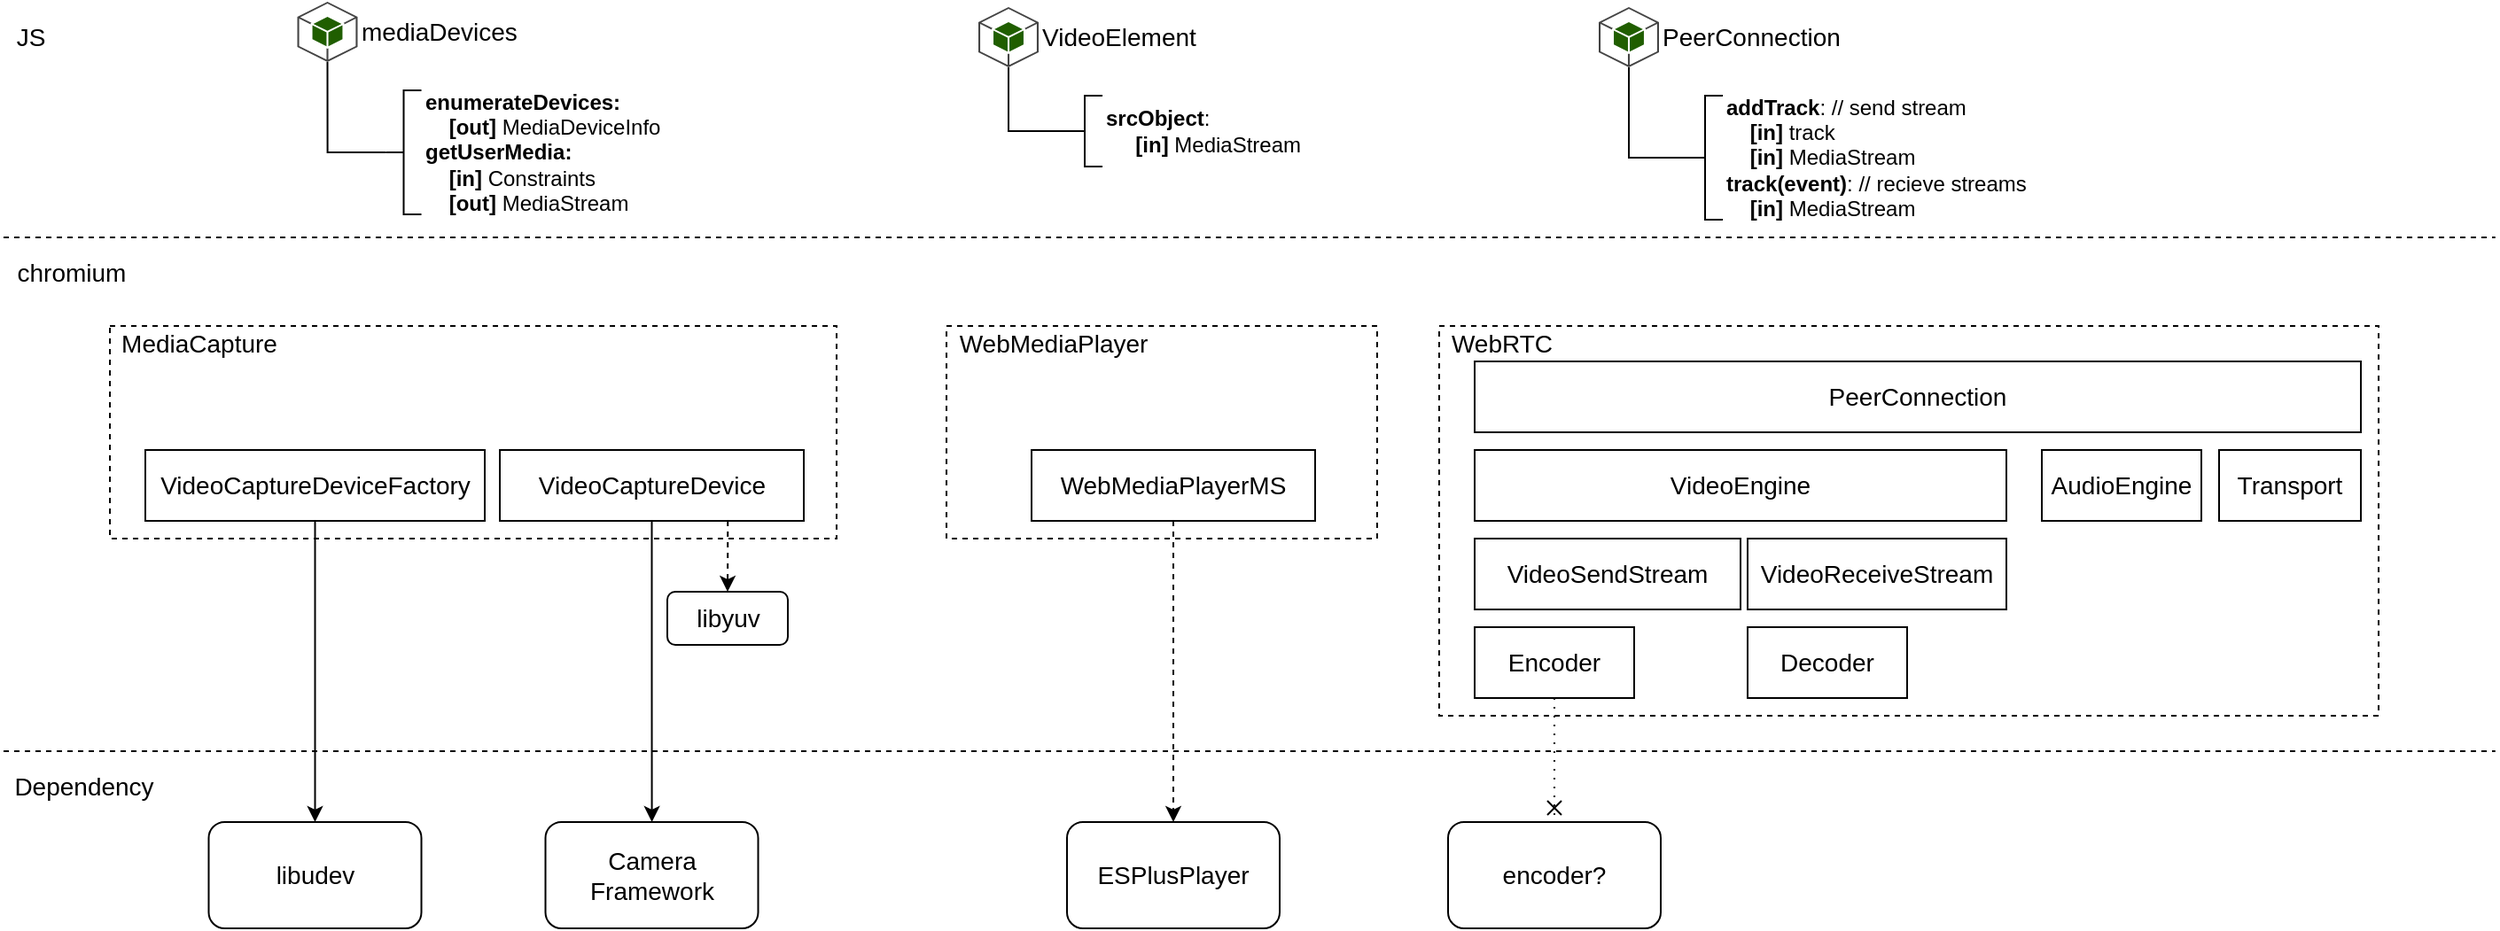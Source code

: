 <mxfile version="12.6.5" type="device"><diagram id="3GS-uoO-9Em5q7y1jth6" name="Page-1"><mxGraphModel dx="2249" dy="822" grid="1" gridSize="10" guides="1" tooltips="1" connect="1" arrows="1" fold="1" page="1" pageScale="1" pageWidth="827" pageHeight="1169" math="0" shadow="0"><root><mxCell id="0"/><mxCell id="1" parent="0"/><mxCell id="YFoEwvOAUKEXeRuzuSXk-37" value="" style="rounded=0;whiteSpace=wrap;html=1;strokeWidth=1;fontSize=14;dashed=1;" vertex="1" parent="1"><mxGeometry x="292" y="300" width="243" height="120" as="geometry"/></mxCell><mxCell id="YFoEwvOAUKEXeRuzuSXk-42" style="edgeStyle=orthogonalEdgeStyle;rounded=0;orthogonalLoop=1;jettySize=auto;html=1;exitX=0.5;exitY=1;exitDx=0;exitDy=0;entryX=0.5;entryY=0;entryDx=0;entryDy=0;endArrow=classic;endFill=1;fontSize=14;dashed=1;" edge="1" parent="1" source="YFoEwvOAUKEXeRuzuSXk-11" target="YFoEwvOAUKEXeRuzuSXk-39"><mxGeometry relative="1" as="geometry"/></mxCell><mxCell id="YFoEwvOAUKEXeRuzuSXk-11" value="WebMediaPlayerMS" style="rounded=0;whiteSpace=wrap;html=1;fontSize=14;" vertex="1" parent="1"><mxGeometry x="340" y="370" width="160" height="40" as="geometry"/></mxCell><mxCell id="YFoEwvOAUKEXeRuzuSXk-17" style="edgeStyle=orthogonalEdgeStyle;rounded=0;orthogonalLoop=1;jettySize=auto;html=1;exitX=0.5;exitY=1;exitDx=0;exitDy=0;exitPerimeter=0;entryX=0;entryY=0.5;entryDx=0;entryDy=0;entryPerimeter=0;endArrow=none;endFill=0;" edge="1" parent="1" source="YFoEwvOAUKEXeRuzuSXk-18" target="YFoEwvOAUKEXeRuzuSXk-19"><mxGeometry relative="1" as="geometry"/></mxCell><mxCell id="YFoEwvOAUKEXeRuzuSXk-18" value="&lt;font style=&quot;font-size: 14px;&quot;&gt;VideoElement&lt;/font&gt;" style="outlineConnect=0;dashed=0;verticalLabelPosition=middle;verticalAlign=middle;align=left;html=1;shape=mxgraph.aws3.android;fillColor=#205E00;gradientColor=none;labelPosition=right;fontSize=14;" vertex="1" parent="1"><mxGeometry x="310" y="120" width="34" height="34" as="geometry"/></mxCell><mxCell id="YFoEwvOAUKEXeRuzuSXk-19" value="&lt;b&gt;srcObject&lt;/b&gt;:&lt;br&gt;&amp;nbsp; &amp;nbsp; &amp;nbsp;&lt;b&gt;[in]&lt;/b&gt; MediaStream" style="strokeWidth=1;html=1;shape=mxgraph.flowchart.annotation_2;align=left;labelPosition=right;pointerEvents=1;" vertex="1" parent="1"><mxGeometry x="360" y="170" width="20" height="40" as="geometry"/></mxCell><mxCell id="YFoEwvOAUKEXeRuzuSXk-24" style="edgeStyle=orthogonalEdgeStyle;rounded=0;orthogonalLoop=1;jettySize=auto;html=1;exitX=0.5;exitY=1;exitDx=0;exitDy=0;exitPerimeter=0;entryX=0;entryY=0.5;entryDx=0;entryDy=0;entryPerimeter=0;endArrow=none;endFill=0;" edge="1" parent="1" source="YFoEwvOAUKEXeRuzuSXk-25" target="YFoEwvOAUKEXeRuzuSXk-26"><mxGeometry relative="1" as="geometry"/></mxCell><mxCell id="YFoEwvOAUKEXeRuzuSXk-25" value="&lt;font style=&quot;font-size: 14px;&quot;&gt;PeerConnection&lt;/font&gt;" style="outlineConnect=0;dashed=0;verticalLabelPosition=middle;verticalAlign=middle;align=left;html=1;shape=mxgraph.aws3.android;fillColor=#205E00;gradientColor=none;labelPosition=right;fontSize=14;" vertex="1" parent="1"><mxGeometry x="660" y="120" width="34" height="34" as="geometry"/></mxCell><mxCell id="YFoEwvOAUKEXeRuzuSXk-26" value="&lt;b&gt;addTrack&lt;/b&gt;: // send stream&lt;br&gt;&amp;nbsp; &amp;nbsp; &lt;b&gt;[in]&lt;/b&gt; track&lt;br&gt;&amp;nbsp; &amp;nbsp; &lt;b&gt;[in]&lt;/b&gt; MediaStream&lt;br&gt;&lt;b&gt;track(event)&lt;/b&gt;: // recieve streams&lt;br&gt;&amp;nbsp; &amp;nbsp; &lt;b&gt;[in]&lt;/b&gt; MediaStream" style="strokeWidth=1;html=1;shape=mxgraph.flowchart.annotation_2;align=left;labelPosition=right;pointerEvents=1;" vertex="1" parent="1"><mxGeometry x="710" y="170" width="20" height="70" as="geometry"/></mxCell><mxCell id="YFoEwvOAUKEXeRuzuSXk-38" value="WebMediaPlayer" style="text;html=1;align=center;verticalAlign=middle;resizable=0;points=[];autosize=1;fontSize=14;" vertex="1" parent="1"><mxGeometry x="292" y="300" width="120" height="20" as="geometry"/></mxCell><mxCell id="YFoEwvOAUKEXeRuzuSXk-39" value="ESPlusPlayer" style="rounded=1;whiteSpace=wrap;html=1;strokeWidth=1;fontSize=14;" vertex="1" parent="1"><mxGeometry x="360" y="580" width="120" height="60" as="geometry"/></mxCell><mxCell id="YFoEwvOAUKEXeRuzuSXk-46" value="" style="rounded=0;whiteSpace=wrap;html=1;strokeWidth=1;fontSize=14;dashed=1;" vertex="1" parent="1"><mxGeometry x="570" y="300" width="530" height="220" as="geometry"/></mxCell><mxCell id="YFoEwvOAUKEXeRuzuSXk-47" value="VideoEngine" style="rounded=0;whiteSpace=wrap;html=1;fontSize=14;" vertex="1" parent="1"><mxGeometry x="590" y="370" width="300" height="40" as="geometry"/></mxCell><mxCell id="YFoEwvOAUKEXeRuzuSXk-48" value="WebRTC" style="text;html=1;align=center;verticalAlign=middle;resizable=0;points=[];autosize=1;fontSize=14;" vertex="1" parent="1"><mxGeometry x="570" y="300" width="70" height="20" as="geometry"/></mxCell><mxCell id="YFoEwvOAUKEXeRuzuSXk-49" value="Transport" style="rounded=0;whiteSpace=wrap;html=1;fontSize=14;" vertex="1" parent="1"><mxGeometry x="1010" y="370" width="80" height="40" as="geometry"/></mxCell><mxCell id="YFoEwvOAUKEXeRuzuSXk-50" value="" style="rounded=0;whiteSpace=wrap;html=1;strokeWidth=1;fontSize=14;dashed=1;" vertex="1" parent="1"><mxGeometry x="-180" y="300" width="410" height="120" as="geometry"/></mxCell><mxCell id="YFoEwvOAUKEXeRuzuSXk-51" style="edgeStyle=orthogonalEdgeStyle;rounded=0;orthogonalLoop=1;jettySize=auto;html=1;endArrow=classic;endFill=1;fontSize=14;" edge="1" parent="1" source="YFoEwvOAUKEXeRuzuSXk-52" target="YFoEwvOAUKEXeRuzuSXk-57"><mxGeometry relative="1" as="geometry"/></mxCell><mxCell id="YFoEwvOAUKEXeRuzuSXk-85" style="edgeStyle=orthogonalEdgeStyle;rounded=0;orthogonalLoop=1;jettySize=auto;html=1;exitX=0.75;exitY=1;exitDx=0;exitDy=0;entryX=0.5;entryY=0;entryDx=0;entryDy=0;dashed=1;endArrow=classic;endFill=1;fontSize=14;" edge="1" parent="1" source="YFoEwvOAUKEXeRuzuSXk-52" target="YFoEwvOAUKEXeRuzuSXk-84"><mxGeometry relative="1" as="geometry"/></mxCell><mxCell id="YFoEwvOAUKEXeRuzuSXk-52" value="VideoCaptureDevice" style="rounded=0;whiteSpace=wrap;html=1;fontSize=14;" vertex="1" parent="1"><mxGeometry x="40" y="370" width="171.5" height="40" as="geometry"/></mxCell><mxCell id="YFoEwvOAUKEXeRuzuSXk-53" style="edgeStyle=orthogonalEdgeStyle;rounded=0;orthogonalLoop=1;jettySize=auto;html=1;exitX=0.5;exitY=1;exitDx=0;exitDy=0;exitPerimeter=0;entryX=0;entryY=0.5;entryDx=0;entryDy=0;entryPerimeter=0;endArrow=none;endFill=0;" edge="1" parent="1" source="YFoEwvOAUKEXeRuzuSXk-54" target="YFoEwvOAUKEXeRuzuSXk-55"><mxGeometry relative="1" as="geometry"/></mxCell><mxCell id="YFoEwvOAUKEXeRuzuSXk-54" value="&lt;font style=&quot;font-size: 14px&quot;&gt;mediaDevices&lt;/font&gt;" style="outlineConnect=0;dashed=0;verticalLabelPosition=middle;verticalAlign=middle;align=left;html=1;shape=mxgraph.aws3.android;fillColor=#205E00;gradientColor=none;labelPosition=right;fontSize=14;" vertex="1" parent="1"><mxGeometry x="-74.25" y="117" width="34" height="34" as="geometry"/></mxCell><mxCell id="YFoEwvOAUKEXeRuzuSXk-55" value="&lt;font&gt;&lt;b&gt;enumerateDevices:&lt;br&gt;&lt;/b&gt;&amp;nbsp; &amp;nbsp; &lt;b&gt;[out]&lt;/b&gt; MediaDeviceInfo&lt;br&gt;&lt;b style=&quot;font-size: 12px&quot;&gt;getUserMedia:&lt;br&gt;&lt;/b&gt;&lt;b style=&quot;font-size: 12px&quot;&gt;&amp;nbsp; &amp;nbsp; [in]&amp;nbsp;&lt;/b&gt;Constraints&lt;br&gt;&lt;b style=&quot;font-size: 12px&quot;&gt;&amp;nbsp; &amp;nbsp; [out]&amp;nbsp;&lt;/b&gt;MediaStream&lt;/font&gt;" style="strokeWidth=1;html=1;shape=mxgraph.flowchart.annotation_2;align=left;labelPosition=right;pointerEvents=1;" vertex="1" parent="1"><mxGeometry x="-24.25" y="167" width="20" height="70" as="geometry"/></mxCell><mxCell id="YFoEwvOAUKEXeRuzuSXk-56" value="MediaCapture" style="text;html=1;align=center;verticalAlign=middle;resizable=0;points=[];autosize=1;fontSize=14;" vertex="1" parent="1"><mxGeometry x="-180" y="300" width="100" height="20" as="geometry"/></mxCell><mxCell id="YFoEwvOAUKEXeRuzuSXk-57" value="Camera Framework" style="rounded=1;whiteSpace=wrap;html=1;strokeWidth=1;fontSize=14;" vertex="1" parent="1"><mxGeometry x="65.75" y="580" width="120" height="60" as="geometry"/></mxCell><mxCell id="YFoEwvOAUKEXeRuzuSXk-65" style="edgeStyle=orthogonalEdgeStyle;rounded=0;orthogonalLoop=1;jettySize=auto;html=1;exitX=0.5;exitY=1;exitDx=0;exitDy=0;entryX=0.5;entryY=0;entryDx=0;entryDy=0;endArrow=classic;endFill=1;fontSize=14;" edge="1" parent="1" source="YFoEwvOAUKEXeRuzuSXk-63" target="YFoEwvOAUKEXeRuzuSXk-64"><mxGeometry relative="1" as="geometry"/></mxCell><mxCell id="YFoEwvOAUKEXeRuzuSXk-63" value="VideoCaptureDeviceFactory" style="rounded=0;whiteSpace=wrap;html=1;fontSize=14;" vertex="1" parent="1"><mxGeometry x="-160" y="370" width="191.5" height="40" as="geometry"/></mxCell><mxCell id="YFoEwvOAUKEXeRuzuSXk-64" value="libudev" style="rounded=1;whiteSpace=wrap;html=1;strokeWidth=1;fontSize=14;" vertex="1" parent="1"><mxGeometry x="-124.25" y="580" width="120" height="60" as="geometry"/></mxCell><mxCell id="YFoEwvOAUKEXeRuzuSXk-67" value="PeerConnection" style="rounded=0;whiteSpace=wrap;html=1;fontSize=14;" vertex="1" parent="1"><mxGeometry x="590" y="320" width="500" height="40" as="geometry"/></mxCell><mxCell id="YFoEwvOAUKEXeRuzuSXk-69" value="AudioEngine" style="rounded=0;whiteSpace=wrap;html=1;fontSize=14;" vertex="1" parent="1"><mxGeometry x="910" y="370" width="90" height="40" as="geometry"/></mxCell><mxCell id="YFoEwvOAUKEXeRuzuSXk-72" value="VideoSendStream" style="rounded=0;whiteSpace=wrap;html=1;fontSize=14;" vertex="1" parent="1"><mxGeometry x="590" y="420" width="150" height="40" as="geometry"/></mxCell><mxCell id="YFoEwvOAUKEXeRuzuSXk-73" value="VideoReceiveStream" style="rounded=0;whiteSpace=wrap;html=1;fontSize=14;" vertex="1" parent="1"><mxGeometry x="744" y="420" width="146" height="40" as="geometry"/></mxCell><mxCell id="YFoEwvOAUKEXeRuzuSXk-77" style="edgeStyle=orthogonalEdgeStyle;rounded=0;orthogonalLoop=1;jettySize=auto;html=1;endArrow=cross;endFill=0;fontSize=14;dashed=1;dashPattern=1 4;" edge="1" parent="1" source="YFoEwvOAUKEXeRuzuSXk-74" target="YFoEwvOAUKEXeRuzuSXk-76"><mxGeometry relative="1" as="geometry"/></mxCell><mxCell id="YFoEwvOAUKEXeRuzuSXk-74" value="Encoder" style="rounded=0;whiteSpace=wrap;html=1;fontSize=14;" vertex="1" parent="1"><mxGeometry x="590" y="470" width="90" height="40" as="geometry"/></mxCell><mxCell id="YFoEwvOAUKEXeRuzuSXk-75" value="Decoder" style="rounded=0;whiteSpace=wrap;html=1;fontSize=14;" vertex="1" parent="1"><mxGeometry x="744" y="470" width="90" height="40" as="geometry"/></mxCell><mxCell id="YFoEwvOAUKEXeRuzuSXk-76" value="encoder?" style="rounded=1;whiteSpace=wrap;html=1;strokeWidth=1;fontSize=14;" vertex="1" parent="1"><mxGeometry x="575" y="580" width="120" height="60" as="geometry"/></mxCell><mxCell id="YFoEwvOAUKEXeRuzuSXk-78" value="" style="endArrow=none;dashed=1;html=1;fontSize=14;" edge="1" parent="1"><mxGeometry width="50" height="50" relative="1" as="geometry"><mxPoint x="-240" y="250" as="sourcePoint"/><mxPoint x="1165.882" y="250" as="targetPoint"/></mxGeometry></mxCell><mxCell id="YFoEwvOAUKEXeRuzuSXk-79" value="" style="endArrow=none;dashed=1;html=1;fontSize=14;" edge="1" parent="1"><mxGeometry width="50" height="50" relative="1" as="geometry"><mxPoint x="-240" y="540" as="sourcePoint"/><mxPoint x="1165.882" y="540" as="targetPoint"/></mxGeometry></mxCell><mxCell id="YFoEwvOAUKEXeRuzuSXk-80" value="JS" style="text;html=1;align=center;verticalAlign=middle;resizable=0;points=[];autosize=1;fontSize=14;" vertex="1" parent="1"><mxGeometry x="-240" y="127" width="30" height="20" as="geometry"/></mxCell><mxCell id="YFoEwvOAUKEXeRuzuSXk-81" value="chromium" style="text;html=1;align=center;verticalAlign=middle;resizable=0;points=[];autosize=1;fontSize=14;" vertex="1" parent="1"><mxGeometry x="-242" y="260" width="80" height="20" as="geometry"/></mxCell><mxCell id="YFoEwvOAUKEXeRuzuSXk-82" value="Dependency" style="text;html=1;align=center;verticalAlign=middle;resizable=0;points=[];autosize=1;fontSize=14;" vertex="1" parent="1"><mxGeometry x="-240" y="550" width="90" height="20" as="geometry"/></mxCell><mxCell id="YFoEwvOAUKEXeRuzuSXk-84" value="libyuv" style="rounded=1;whiteSpace=wrap;html=1;strokeWidth=1;fontSize=14;" vertex="1" parent="1"><mxGeometry x="134.5" y="450" width="68" height="30" as="geometry"/></mxCell></root></mxGraphModel></diagram></mxfile>